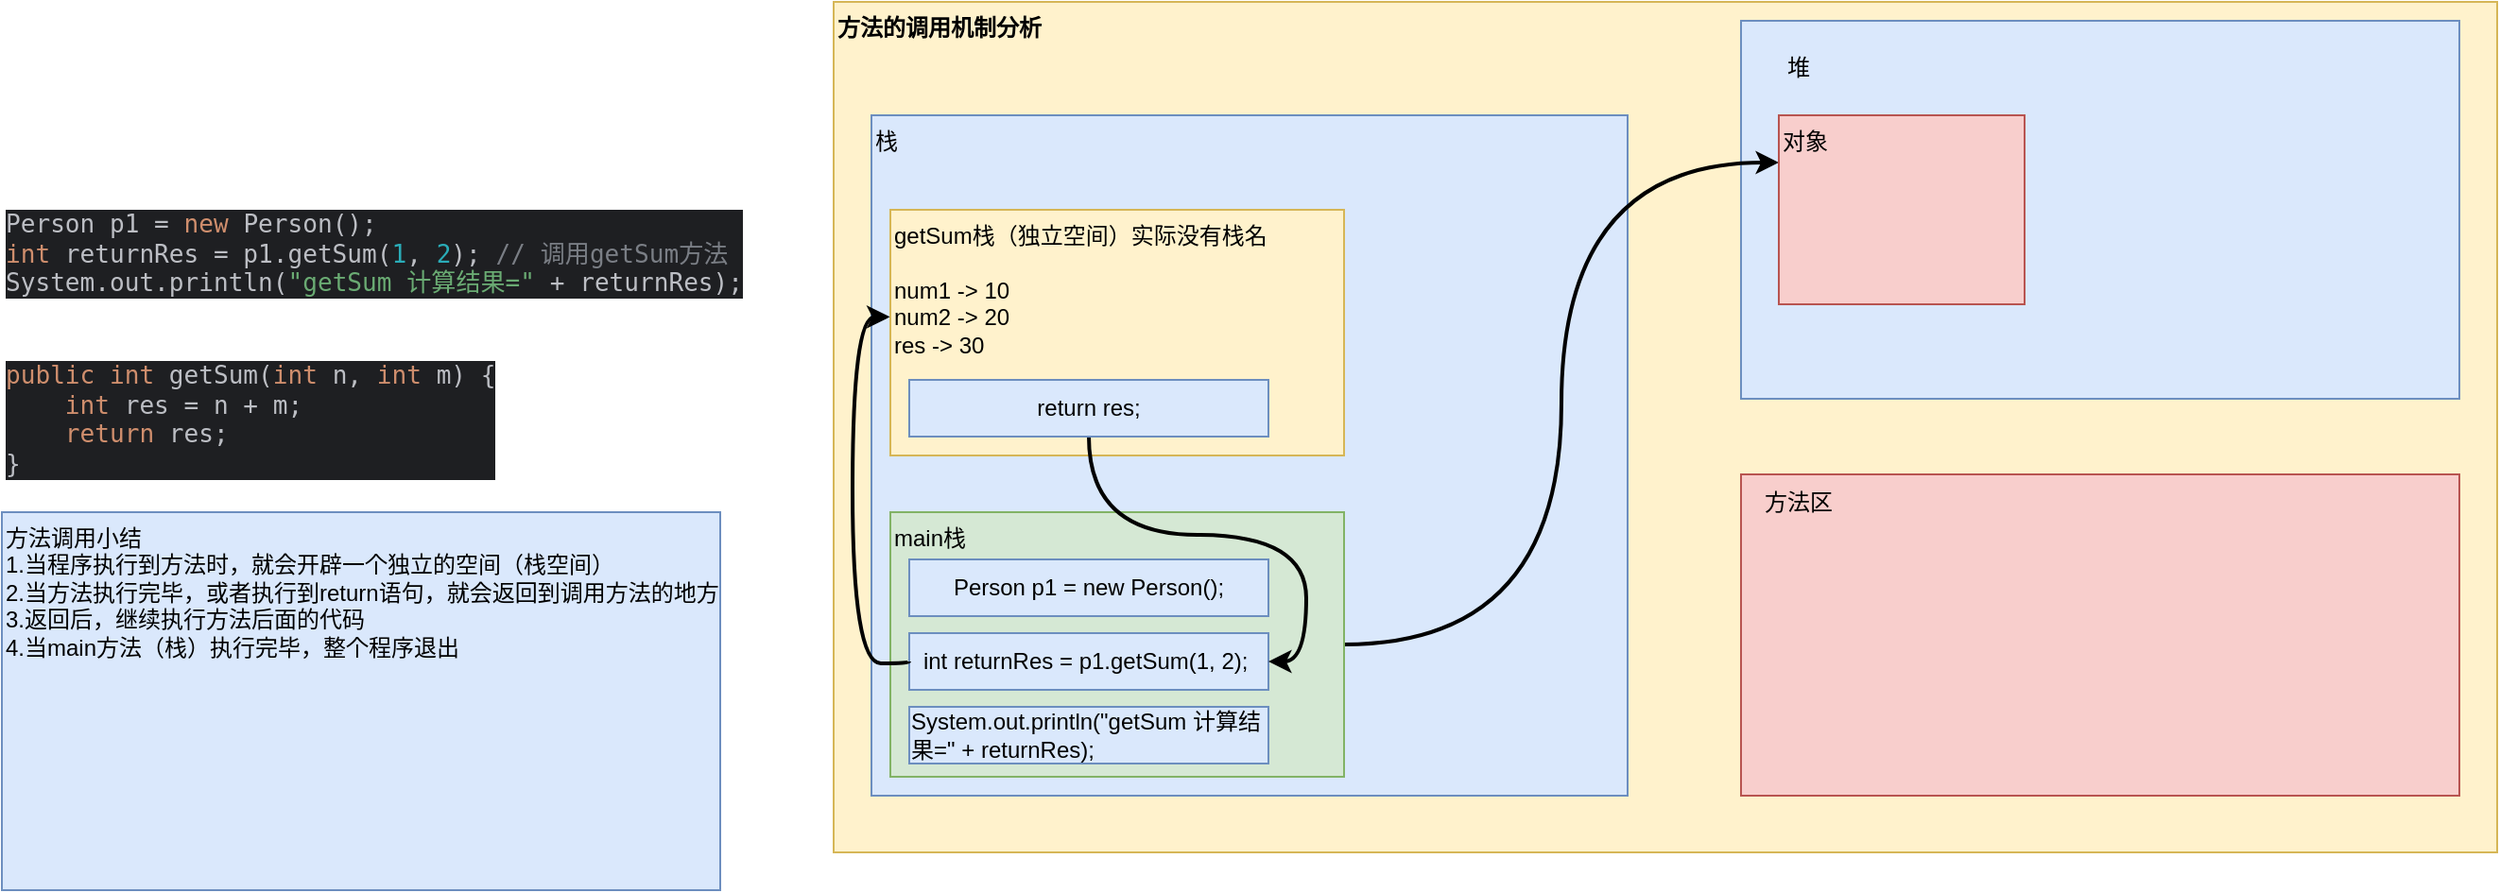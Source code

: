 <mxfile version="24.6.4" type="github">
  <diagram name="第 1 页" id="u3UiKBlG_0auIqvH11PU">
    <mxGraphModel dx="1281" dy="293" grid="1" gridSize="10" guides="1" tooltips="1" connect="1" arrows="1" fold="1" page="1" pageScale="1" pageWidth="827" pageHeight="1169" math="0" shadow="0">
      <root>
        <mxCell id="0" />
        <mxCell id="1" parent="0" />
        <mxCell id="f7w1oG7Y8Yp_idJ4OMdf-2" value="&lt;b&gt;方法的调用机制分析&lt;/b&gt;" style="rounded=0;whiteSpace=wrap;html=1;fillColor=#fff2cc;strokeColor=#d6b656;verticalAlign=top;align=left;" vertex="1" parent="1">
          <mxGeometry x="370" y="90" width="880" height="450" as="geometry" />
        </mxCell>
        <mxCell id="f7w1oG7Y8Yp_idJ4OMdf-3" value="栈&lt;br&gt;&lt;br&gt;&lt;br&gt;&lt;br&gt;&lt;br&gt;&lt;br&gt;&lt;br&gt;&lt;br&gt;&lt;div&gt;&lt;br/&gt;&lt;/div&gt;" style="rounded=0;whiteSpace=wrap;html=1;fillColor=#dae8fc;strokeColor=#6c8ebf;verticalAlign=top;align=left;" vertex="1" parent="1">
          <mxGeometry x="390" y="150" width="400" height="360" as="geometry" />
        </mxCell>
        <mxCell id="f7w1oG7Y8Yp_idJ4OMdf-4" value="" style="rounded=0;whiteSpace=wrap;html=1;fillColor=#dae8fc;strokeColor=#6c8ebf;" vertex="1" parent="1">
          <mxGeometry x="850" y="100" width="380" height="200" as="geometry" />
        </mxCell>
        <mxCell id="f7w1oG7Y8Yp_idJ4OMdf-5" value="" style="rounded=0;whiteSpace=wrap;html=1;fillColor=#f8cecc;strokeColor=#b85450;" vertex="1" parent="1">
          <mxGeometry x="850" y="340" width="380" height="170" as="geometry" />
        </mxCell>
        <mxCell id="f7w1oG7Y8Yp_idJ4OMdf-6" value="堆" style="text;html=1;align=center;verticalAlign=middle;resizable=0;points=[];autosize=1;strokeColor=none;fillColor=none;" vertex="1" parent="1">
          <mxGeometry x="860" y="110" width="40" height="30" as="geometry" />
        </mxCell>
        <mxCell id="f7w1oG7Y8Yp_idJ4OMdf-8" value="方法区" style="text;html=1;align=center;verticalAlign=middle;resizable=0;points=[];autosize=1;strokeColor=none;fillColor=none;" vertex="1" parent="1">
          <mxGeometry x="850" y="340" width="60" height="30" as="geometry" />
        </mxCell>
        <mxCell id="f7w1oG7Y8Yp_idJ4OMdf-19" style="edgeStyle=orthogonalEdgeStyle;rounded=0;orthogonalLoop=1;jettySize=auto;html=1;entryX=0;entryY=0.25;entryDx=0;entryDy=0;curved=1;strokeWidth=2;" edge="1" parent="1" source="f7w1oG7Y8Yp_idJ4OMdf-13" target="f7w1oG7Y8Yp_idJ4OMdf-18">
          <mxGeometry relative="1" as="geometry" />
        </mxCell>
        <mxCell id="f7w1oG7Y8Yp_idJ4OMdf-13" value="&lt;span style=&quot;text-wrap: nowrap;&quot;&gt;main栈&lt;/span&gt;&lt;div&gt;&lt;br&gt;&lt;/div&gt;" style="rounded=0;whiteSpace=wrap;html=1;fillColor=#d5e8d4;strokeColor=#82b366;verticalAlign=top;align=left;" vertex="1" parent="1">
          <mxGeometry x="400" y="360" width="240" height="140" as="geometry" />
        </mxCell>
        <UserObject label="&lt;div style=&quot;background-color:#1e1f22;color:#bcbec4&quot;&gt;&lt;pre style=&quot;font-family:&#39;JetBrains Mono&#39;,monospace;font-size:9.8pt;&quot;&gt;Person p1 = &lt;span style=&quot;color:#cf8e6d;&quot;&gt;new &lt;/span&gt;Person();&lt;br&gt;&lt;span style=&quot;color:#cf8e6d;&quot;&gt;int &lt;/span&gt;returnRes = p1.getSum(&lt;span style=&quot;color:#2aacb8;&quot;&gt;1&lt;/span&gt;, &lt;span style=&quot;color:#2aacb8;&quot;&gt;2&lt;/span&gt;); &lt;span style=&quot;color:#7a7e85;&quot;&gt;// &lt;/span&gt;&lt;span style=&quot;color:#7a7e85;font-family:&#39;Menlo-Regular&#39;,monospace;&quot;&gt;调用&lt;/span&gt;&lt;span style=&quot;color:#7a7e85;&quot;&gt;getSum&lt;/span&gt;&lt;span style=&quot;color:#7a7e85;font-family:&#39;Menlo-Regular&#39;,monospace;&quot;&gt;方法&lt;br&gt;&lt;/span&gt;System.out.println(&lt;span style=&quot;color:#6aab73;&quot;&gt;&quot;getSum &lt;/span&gt;&lt;span style=&quot;color:#6aab73;font-family:&#39;Menlo-Regular&#39;,monospace;&quot;&gt;计算结果&lt;/span&gt;&lt;span style=&quot;color:#6aab73;&quot;&gt;=&quot; &lt;/span&gt;+ returnRes);&lt;/pre&gt;&lt;/div&gt;" link="&lt;div style=&quot;background-color:#1e1f22;color:#bcbec4&quot;&gt;&lt;pre style=&quot;font-family:&#39;JetBrains Mono&#39;,monospace;font-size:9.8pt;&quot;&gt;Person p1 = &lt;span style=&quot;color:#cf8e6d;&quot;&gt;new &lt;/span&gt;Person();&lt;br&gt;&lt;span style=&quot;color:#cf8e6d;&quot;&gt;int &lt;/span&gt;returnRes = p1.getSum(&lt;span style=&quot;color:#2aacb8;&quot;&gt;1&lt;/span&gt;, &lt;span style=&quot;color:#2aacb8;&quot;&gt;2&lt;/span&gt;); &lt;span style=&quot;color:#7a7e85;&quot;&gt;// &lt;/span&gt;&lt;span style=&quot;color:#7a7e85;font-family:&#39;Menlo-Regular&#39;,monospace;&quot;&gt;调用&lt;/span&gt;&lt;span style=&quot;color:#7a7e85;&quot;&gt;getSum&lt;/span&gt;&lt;span style=&quot;color:#7a7e85;font-family:&#39;Menlo-Regular&#39;,monospace;&quot;&gt;方法&lt;br&gt;&lt;/span&gt;System.out.println(&lt;span style=&quot;color:#6aab73;&quot;&gt;&quot;getSum &lt;/span&gt;&lt;span style=&quot;color:#6aab73;font-family:&#39;Menlo-Regular&#39;,monospace;&quot;&gt;计算结果&lt;/span&gt;&lt;span style=&quot;color:#6aab73;&quot;&gt;=&quot; &lt;/span&gt;+ returnRes);&lt;/pre&gt;&lt;/div&gt;" id="f7w1oG7Y8Yp_idJ4OMdf-16">
          <mxCell style="text;whiteSpace=wrap;html=1;" vertex="1" parent="1">
            <mxGeometry x="-70" y="180" width="420" height="100" as="geometry" />
          </mxCell>
        </UserObject>
        <mxCell id="f7w1oG7Y8Yp_idJ4OMdf-17" value="&lt;div style=&quot;background-color:#1e1f22;color:#bcbec4&quot;&gt;&lt;pre style=&quot;font-family:&#39;JetBrains Mono&#39;,monospace;font-size:9.8pt;&quot;&gt;&lt;span style=&quot;color:#cf8e6d;&quot;&gt;public int &lt;/span&gt;getSum(&lt;span style=&quot;color:#cf8e6d;&quot;&gt;int &lt;/span&gt;n, &lt;span style=&quot;color:#cf8e6d;&quot;&gt;int &lt;/span&gt;m) {&lt;br&gt;    &lt;span style=&quot;color:#cf8e6d;&quot;&gt;int &lt;/span&gt;res = n + m;&lt;br&gt;    &lt;span style=&quot;color:#cf8e6d;&quot;&gt;return &lt;/span&gt;res;&lt;br&gt;}&lt;/pre&gt;&lt;/div&gt;" style="text;whiteSpace=wrap;html=1;" vertex="1" parent="1">
          <mxGeometry x="-70" y="260" width="290" height="110" as="geometry" />
        </mxCell>
        <mxCell id="f7w1oG7Y8Yp_idJ4OMdf-18" value="对象" style="rounded=0;whiteSpace=wrap;html=1;fillColor=#f8cecc;strokeColor=#b85450;verticalAlign=top;align=left;" vertex="1" parent="1">
          <mxGeometry x="870" y="150" width="130" height="100" as="geometry" />
        </mxCell>
        <mxCell id="f7w1oG7Y8Yp_idJ4OMdf-21" value="&lt;div style=&quot;text-align: left;&quot;&gt;&lt;span style=&quot;text-wrap: nowrap;&quot;&gt;Person p1 = new Person();&lt;/span&gt;&lt;/div&gt;" style="rounded=0;whiteSpace=wrap;html=1;fillColor=#dae8fc;strokeColor=#6c8ebf;" vertex="1" parent="1">
          <mxGeometry x="410" y="385" width="190" height="30" as="geometry" />
        </mxCell>
        <mxCell id="f7w1oG7Y8Yp_idJ4OMdf-22" value="&lt;span style=&quot;text-align: left;&quot;&gt;int returnRes = p1.getSum(1, 2);&amp;nbsp;&lt;/span&gt;" style="rounded=0;whiteSpace=wrap;html=1;fillColor=#dae8fc;strokeColor=#6c8ebf;" vertex="1" parent="1">
          <mxGeometry x="410" y="424" width="190" height="30" as="geometry" />
        </mxCell>
        <mxCell id="f7w1oG7Y8Yp_idJ4OMdf-23" value="&lt;span style=&quot;text-wrap: nowrap;&quot;&gt;getSum栈（独立空间）实际没有栈名&lt;/span&gt;&lt;br&gt;&lt;div&gt;&lt;br&gt;&lt;/div&gt;&lt;div&gt;num1 -&amp;gt; 10&lt;/div&gt;&lt;div&gt;num2 -&amp;gt; 20&lt;/div&gt;&lt;div&gt;res -&amp;gt; 30&lt;/div&gt;" style="rounded=0;whiteSpace=wrap;html=1;fillColor=#fff2cc;strokeColor=#d6b656;verticalAlign=top;align=left;" vertex="1" parent="1">
          <mxGeometry x="400" y="200" width="240" height="130" as="geometry" />
        </mxCell>
        <mxCell id="f7w1oG7Y8Yp_idJ4OMdf-24" style="edgeStyle=orthogonalEdgeStyle;rounded=0;orthogonalLoop=1;jettySize=auto;html=1;entryX=-0.001;entryY=0.436;entryDx=0;entryDy=0;entryPerimeter=0;exitX=0;exitY=0.5;exitDx=0;exitDy=0;curved=1;strokeWidth=2;" edge="1" parent="1" source="f7w1oG7Y8Yp_idJ4OMdf-22" target="f7w1oG7Y8Yp_idJ4OMdf-23">
          <mxGeometry relative="1" as="geometry">
            <Array as="points">
              <mxPoint x="380" y="440" />
              <mxPoint x="380" y="257" />
            </Array>
          </mxGeometry>
        </mxCell>
        <mxCell id="f7w1oG7Y8Yp_idJ4OMdf-26" style="edgeStyle=orthogonalEdgeStyle;rounded=0;orthogonalLoop=1;jettySize=auto;html=1;entryX=1;entryY=0.5;entryDx=0;entryDy=0;curved=1;strokeWidth=2;" edge="1" parent="1" source="f7w1oG7Y8Yp_idJ4OMdf-25" target="f7w1oG7Y8Yp_idJ4OMdf-22">
          <mxGeometry relative="1" as="geometry" />
        </mxCell>
        <mxCell id="f7w1oG7Y8Yp_idJ4OMdf-25" value="&lt;span style=&quot;text-align: left;&quot;&gt;return res;&lt;/span&gt;" style="rounded=0;whiteSpace=wrap;html=1;fillColor=#dae8fc;strokeColor=#6c8ebf;" vertex="1" parent="1">
          <mxGeometry x="410" y="290" width="190" height="30" as="geometry" />
        </mxCell>
        <mxCell id="f7w1oG7Y8Yp_idJ4OMdf-27" value="&lt;div style=&quot;text-align: left;&quot;&gt;&lt;span style=&quot;background-color: initial;&quot;&gt;System.out.println(&quot;getSum 计算结果=&quot; + returnRes);&lt;/span&gt;&lt;/div&gt;" style="rounded=0;whiteSpace=wrap;html=1;fillColor=#dae8fc;strokeColor=#6c8ebf;" vertex="1" parent="1">
          <mxGeometry x="410" y="463" width="190" height="30" as="geometry" />
        </mxCell>
        <mxCell id="f7w1oG7Y8Yp_idJ4OMdf-28" value="方法调用小结&lt;div&gt;1.当程序执行到方法时，就会开辟一个独立的空间（栈空间）&lt;/div&gt;&lt;div&gt;2.当方法执行完毕，或者执行到return语句，就会返回到调用方法的地方&lt;/div&gt;&lt;div&gt;3.返回后，继续执行方法后面的代码&lt;/div&gt;&lt;div&gt;4.当main方法（栈）执行完毕，整个程序退出&lt;/div&gt;&lt;div&gt;&lt;br&gt;&lt;/div&gt;" style="rounded=0;whiteSpace=wrap;html=1;fillColor=#dae8fc;strokeColor=#6c8ebf;align=left;verticalAlign=top;" vertex="1" parent="1">
          <mxGeometry x="-70" y="360" width="380" height="200" as="geometry" />
        </mxCell>
      </root>
    </mxGraphModel>
  </diagram>
</mxfile>
